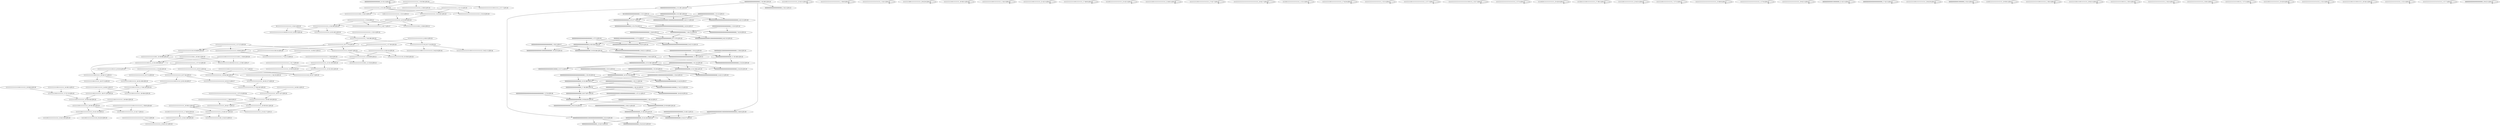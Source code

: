 digraph G {
    "00000000000000000000_15-35:5-LEN:20" -> "00000000000000000000_15-35:5-LEN:20";
    "111111111111111111111111_1-25:44-LEN:24" -> "11111111111111111111_6-27:5-LEN:20";
    "111111111111111111111111_1-25:44-LEN:24" -> "111111111111111111111_6-27:34-LEN:21";
    "11111111111111111111_8-28:14-LEN:20" -> "111111111111111111111_10-30:99-LEN:21";
    "11111111111111111111_8-28:14-LEN:20" -> "11111111111111111110_10-29:6-LEN:20";
    "000000000000000000000000000_1-28:5-LEN:27" -> "00000000000000000000000000000000_10-42:11-LEN:32";
    "000000000000000000000000000_1-28:5-LEN:27" -> "000000000000000000010000000000000_10-42:8-LEN:33";
    "000000000000000000000000000_1-28:5-LEN:27" -> "00000000000000000000_10-29:346-LEN:20";
    "11111011111111111111_22-42:5-LEN:20" -> "11111011111111111111_22-42:5-LEN:20";
    "1111111111111111111111111_1-26:8-LEN:25" -> "1111111111111111111111111_1-26:8-LEN:25";
    "111111111111111101111_12-32:103-LEN:21" -> "111111111111110111111_14-34:111-LEN:21";
    "00000000000000000000_8-27:370-LEN:20" -> "0000000000000000000100000000000000_9-42:6-LEN:34";
    "00000000000000000000_8-27:370-LEN:20" -> "00000000000000000000_9-28:358-LEN:20";
    "00000000000000000000_8-27:370-LEN:20" -> "000000000000000000000000000000000_9-42:15-LEN:33";
    "111111111111111111011_10-30:98-LEN:21" -> "111111111111111101111_12-32:103-LEN:21";
    "111111111111111111011_10-30:98-LEN:21" -> "111111111111111101101111111_12-38:5-LEN:27";
    "00000000000000000000_11-30:360-LEN:20" -> "000000000000000000000000000000_12-42:6-LEN:30";
    "00000000000000000000_11-30:360-LEN:20" -> "00000000000000000000_12-31:362-LEN:20";
    "11111111111111111111111_1-24:5-LEN:23" -> "11111111111111111111111_1-24:5-LEN:23";
    "00000000000000000000000000000000000_1-36:16-LEN:35" -> "00000000000000000000_18-37:397-LEN:20";
    "00000000000000000000000000000000000_1-36:16-LEN:35" -> "000000000000000000000000_18-42:8-LEN:24";
    "11111111111111111111_16-35:117-LEN:20" -> "11111111111111111111_17-36:142-LEN:20";
    "11111111001111111111111_20-42:6-LEN:23" -> "11111111001111111111111_20-42:6-LEN:23";
    "11111111111111111111_1-20:204-LEN:20" -> "11111111111111111111_2-21:201-LEN:20";
    "11111111111111111111_1-20:204-LEN:20" -> "111111111111111111111111_2-26:6-LEN:24";
    "11111111111111111111_1-20:204-LEN:20" -> "11111111111111111110111111_2-27:7-LEN:26";
    "000000000000000000000000_1-25:9-LEN:24" -> "00000000000000000000000000000000000_7-42:9-LEN:35";
    "000000000000000000000000_1-25:9-LEN:24" -> "00000000000000000000_7-26:373-LEN:20";
    "11111111110111111111_18-38:5-LEN:20" -> "11111111110111111111_18-38:5-LEN:20";
    "11111111111111111111_17-36:142-LEN:20" -> "11111111111111111111_18-37:147-LEN:20";
    "11111111111111111111_3-22:202-LEN:20" -> "11111111111111111111_4-23:203-LEN:20";
    "0000000000000000010000000000000000000_1-37:11-LEN:37" -> "00000000000000000000_19-38:416-LEN:20";
    "000000000000000000000000000000000000_1-37:8-LEN:36" -> "00000000000000000000_19-38:416-LEN:20";
    "111111111111101111111111_1-24:5-LEN:24" -> "111111111111101111111111_1-24:5-LEN:24";
    "11111111111101111111111111111111_1-32:7-LEN:32" -> "111111111111111111111_14-34:108-LEN:21";
    "11111111111101111111111111111111_1-32:7-LEN:32" -> "11111111111111111110_14-33:7-LEN:20";
    "11111111111111111011111111_10-36:6-LEN:26" -> "11111111110111111111_17-37:13-LEN:20";
    "11111111111111111111_6-26:5-LEN:20" -> "11111111111111111110_8-27:14-LEN:20";
    "11111111111111111111_6-26:5-LEN:20" -> "11111111111111111111_8-27:170-LEN:20";
    "111111111111110111111_14-34:111-LEN:21" -> "11111111111101111111_16-37:5-LEN:20";
    "111111111111110111111_14-34:111-LEN:21" -> "11111111111101111111_16-35:109-LEN:20";
    "1111111111110111111111_21-42:5-LEN:22" -> "1111111111110111111111_21-42:5-LEN:22";
    "111111111111111111101111_8-32:6-LEN:24" -> "111111111111110111111_14-34:111-LEN:21";
    "000000000000000000000000000000_1-31:14-LEN:30" -> "00000000000000000000000000000_13-42:8-LEN:29";
    "000000000000000000000000000000_1-31:14-LEN:30" -> "0000000000000000000100000_13-37:5-LEN:25";
    "000000000000000000000000000000_1-31:14-LEN:30" -> "00000000000000000000_13-32:364-LEN:20";
    "111111111111111111111111_1-25:5-LEN:24" -> "11111111111111111111_7-26:186-LEN:20";
    "111111111111110111111111_17-40:6-LEN:24" -> "111111111111110111111111_17-40:6-LEN:24";
    "11111111111111111111111111_1-27:15-LEN:26" -> "111111111111111111101111_8-32:6-LEN:24";
    "11111111111111111111111111_1-27:15-LEN:26" -> "111111111111111111111111_8-32:5-LEN:24";
    "111101111111111111111_21-42:5-LEN:21" -> "111101111111111111111_21-42:5-LEN:21";
    "11111111111111111111_19-38:159-LEN:20" -> "1111111111111111111111_20-42:7-LEN:22";
    "11111111111111111111_19-38:159-LEN:20" -> "11111111111111111111_20-39:161-LEN:20";
    "11111111101111111111_19-38:144-LEN:20" -> "11111111011111111111_20-39:146-LEN:20";
    "1111111111111111111111111111111111111_1-38:8-LEN:37" -> "1111111111111111111111_20-42:7-LEN:22";
    "1111111111111111111111111111111111111_1-38:8-LEN:37" -> "11111111111111111111_20-39:161-LEN:20";
    "11111111111111111111_18-37:147-LEN:20" -> "11111111111111111111_19-38:159-LEN:20";
    "00000000000000000000_4-23:377-LEN:20" -> "0000000000000000000000000000000000000_5-42:6-LEN:37";
    "00000000000000000000_4-23:377-LEN:20" -> "000000000000000000000_5-25:374-LEN:21";
    "11111111111111111111_19-39:5-LEN:20" -> "11111111111111111111_19-39:5-LEN:20";
    "11111111101111111111111111_15-40:5-LEN:26" -> "11111111101111111111111111_15-40:5-LEN:26";
    "1111111111011111111111111_17-42:7-LEN:25" -> "1111111111011111111111111_17-42:7-LEN:25";
    "11111111111111111111111111111111_10-42:7-LEN:32" -> "11111111111111111111111111111111_10-42:7-LEN:32";
    "11111111111111111111111111_1-27:12-LEN:26" -> "11111111111111111110_9-28:89-LEN:20";
    "11111111111111111111111111_1-27:12-LEN:26" -> "111111111111111111111111111_9-36:8-LEN:27";
    "11111111111111111111111111_1-27:12-LEN:26" -> "11111111111111111111_9-28:87-LEN:20";
    "00000000000000000000_19-38:416-LEN:20" -> "00000000000000000000_20-39:408-LEN:20";
    "00000000000000000000_19-38:416-LEN:20" -> "0000000000000000000000_20-42:24-LEN:22";
    "11111111111111111111_13-32:105-LEN:20" -> "111111111111111111111_14-34:108-LEN:21";
    "11111111111111111111_13-32:105-LEN:20" -> "11111111111111111110_14-33:7-LEN:20";
    "000000000000000000010000000000000000000_2-40:8-LEN:39" -> "00000000000000000000_22-42:27-LEN:20";
    "000000000000000000010000000000000000000_2-40:8-LEN:39" -> "00000000000000000000_22-41:414-LEN:20";
    "00000000000000000000000000000000000000_1-39:21-LEN:38" -> "00000000000000000000_21-40:429-LEN:20";
    "1111011111111111111111_1-22:5-LEN:22" -> "1111011111111111111111_1-22:5-LEN:22";
    "111111111111111111111_14-36:5-LEN:21" -> "1111111111111111111111111_17-42:12-LEN:25";
    "1111111111011111111111111_17-42:6-LEN:25" -> "1111111111011111111111111_17-42:6-LEN:25";
    "00000000000000000000000000000000_1-33:19-LEN:32" -> "000000000000000000000000000_15-42:8-LEN:27";
    "00000000000000000000000000000000_1-33:19-LEN:32" -> "000000000000000000000_15-35:396-LEN:21";
    "000000000000000000010000000000000000000_3-41:6-LEN:39" -> "00000000000000000000_23-42:413-LEN:20";
    "000000000000000000010000000000000000000_3-41:6-LEN:39" -> "00000000000000000001_23-42:5-LEN:20";
    "111111111111111111111_1-22:5-LEN:21" -> "111111111111111111111_1-22:5-LEN:21";
    "111111111011111111111111111_1-27:7-LEN:27" -> "111111111011111111111111111_1-27:7-LEN:27";
    "00000000000000000000_12-31:362-LEN:20" -> "00000000000000000000000000000_13-42:8-LEN:29";
    "00000000000000000000_12-31:362-LEN:20" -> "0000000000000000000100000_13-37:5-LEN:25";
    "00000000000000000000_12-31:362-LEN:20" -> "00000000000000000000_13-32:364-LEN:20";
    "1111111111111111111111111101111_1-32:7-LEN:31" -> "1111111111111111111111111101111_1-32:7-LEN:31";
    "1111111111111111111111111_1-27:5-LEN:25" -> "1111111111111111111111111_1-27:5-LEN:25";
    "00000000000000000000_14-33:378-LEN:20" -> "000000000000000000000000000_15-42:8-LEN:27";
    "00000000000000000000_14-33:378-LEN:20" -> "000000000000000000000_15-35:396-LEN:21";
    "111101011111111111111_22-42:6-LEN:21" -> "111101011111111111111_22-42:6-LEN:21";
    "11110111111011111111111_17-39:5-LEN:23" -> "11110111111011111111111_17-39:5-LEN:23";
    "11111111110111111111_17-37:13-LEN:20" -> "11111111101111111111_19-38:144-LEN:20";
    "00000000000000000000_3-22:382-LEN:20" -> "00000000000000000000_4-23:377-LEN:20";
    "00000000000000000000_3-22:382-LEN:20" -> "00000000000000000000000000000000000000_4-42:15-LEN:38";
    "00000000000000000000_3-22:382-LEN:20" -> "000000000000000000010000000000000000000_4-42:11-LEN:39";
    "111111111111111111111_6-27:34-LEN:21" -> "111111111111111111101111111_8-35:18-LEN:27";
    "111111111111111111111_6-27:34-LEN:21" -> "111111111111111111111111111_8-35:21-LEN:27";
    "11111111111111111111_21-40:147-LEN:20" -> "111111111111111111101_22-42:5-LEN:21";
    "11111111111111111111_21-40:147-LEN:20" -> "11111111111111111111_22-41:149-LEN:20";
    "11111101111111111111_22-42:5-LEN:20" -> "11111101111111111111_22-42:5-LEN:20";
    "1101111111111111111111_1-22:5-LEN:22" -> "11111111111111111111_4-23:203-LEN:20";
    "11111111111111111110_8-28:14-LEN:20" -> "111111111111111111011_10-30:98-LEN:21";
    "11111111111111111111_1-21:12-LEN:20" -> "11111111111111111111_3-22:202-LEN:20";
    "11111111111111111111_1-21:12-LEN:20" -> "1111111111111111111011_3-24:5-LEN:22";
    "11111111111111111111_1-21:12-LEN:20" -> "1111111111111111111111111111_3-31:6-LEN:28";
    "11111111111111111111_22-41:149-LEN:20" -> "11111111111111111111_23-42:151-LEN:20";
    "11111111111111111011_10-30:5-LEN:20" -> "111111111111111101111_12-32:103-LEN:21";
    "11111111111111111011_10-30:5-LEN:20" -> "111111111111111101101111111_12-38:5-LEN:27";
    "111111101111111111111_7-27:5-LEN:21" -> "111111101111111111111_7-27:5-LEN:21";
    "11111111111111111110_9-28:89-LEN:20" -> "111111111111111111011_10-30:98-LEN:21";
    "00000000000000000000_18-37:397-LEN:20" -> "00000000000000000000_19-38:416-LEN:20";
    "111111111111111111111111111_13-40:6-LEN:27" -> "111111111111111111111111111_13-40:6-LEN:27";
    "111111111111111111111111_8-32:5-LEN:24" -> "111111111111111111111_14-34:108-LEN:21";
    "111111111111111111111111_8-32:5-LEN:24" -> "11111111111111111110_14-33:7-LEN:20";
    "111111111111111111111111111111_1-31:7-LEN:30" -> "11111111111111111111111111111_13-42:6-LEN:29";
    "111111111111111111111111111111_1-31:7-LEN:30" -> "11111111111111111111_13-32:105-LEN:20";
    "1111111111111111111111111_1-27:6-LEN:25" -> "1111111111111111111111111_1-27:6-LEN:25";
    "11111111111111111110_8-27:14-LEN:20" -> "1111111111111111110011111111111111_9-42:9-LEN:34";
    "11111111111111111110_8-27:14-LEN:20" -> "1111111111111111110111111111111111_9-42:11-LEN:34";
    "00000000010000000000000000000_1-29:8-LEN:29" -> "00000000000000000000_11-30:360-LEN:20";
    "00000000010000000000000000000_1-29:8-LEN:29" -> "0000000000000000000000000000000_11-42:5-LEN:31";
    "111101111111111111111111_17-40:6-LEN:24" -> "111111111111111111101_22-42:5-LEN:21";
    "111101111111111111111111_17-40:6-LEN:24" -> "11111111111111111111_22-41:149-LEN:20";
    "111111111111111111101111111_8-35:18-LEN:27" -> "11111111111011111111_17-36:128-LEN:20";
    "11111111011111111111_20-39:146-LEN:20" -> "111111101111111111111_21-41:152-LEN:21";
    "11111111011111111111_20-39:146-LEN:20" -> "111111101111111111111_21-42:7-LEN:21";
    "1111111111111111111111_19-42:5-LEN:22" -> "1111111111111111111111_19-42:5-LEN:22";
    "1111111111111111111111_1-23:6-LEN:22" -> "1111111111111111111011_5-26:6-LEN:22";
    "1111111111111111111111_1-23:6-LEN:22" -> "1111111111111111111111111111111111111_5-42:7-LEN:37";
    "1111111111111111111111_1-23:6-LEN:22" -> "11111111111111111111_5-24:194-LEN:20";
    "11111111111011111111_17-36:128-LEN:20" -> "11111111110111111111_18-39:6-LEN:20";
    "11111111111011111111_17-36:128-LEN:20" -> "11111111110111111111_18-37:129-LEN:20";
    "00000000000000000000_20-39:408-LEN:20" -> "00000000000000000000_21-40:429-LEN:20";
    "0000000000000100000000_21-42:5-LEN:22" -> "0000000000000100000000_21-42:5-LEN:22";
    "11111111111111111111111111111111_1-34:10-LEN:32" -> "11111111111111111111_16-35:117-LEN:20";
    "11111111110111111111_18-37:129-LEN:20" -> "11111111101111111111_19-38:144-LEN:20";
    "0000000000000000000000000000_2-30:6-LEN:28" -> "000000000000000000000000000000_12-42:6-LEN:30";
    "0000000000000000000000000000_2-30:6-LEN:28" -> "00000000000000000000_12-31:362-LEN:20";
    "0000000000000000000000000_17-42:5-LEN:25" -> "0000000000000000000000000_17-42:5-LEN:25";
    "11111111111111111111_2-21:201-LEN:20" -> "11111111111111111111_3-22:202-LEN:20";
    "11111111111111111111_2-21:201-LEN:20" -> "1111111111111111111011_3-24:5-LEN:22";
    "11111111111111111111_2-21:201-LEN:20" -> "1111111111111111111111111111_3-31:6-LEN:28";
    "11111111111111111111_6-25:185-LEN:20" -> "11111111111111111111_7-26:186-LEN:20";
    "11111111111111111111_12-31:103-LEN:20" -> "11111111111111111111111111111_13-42:6-LEN:29";
    "11111111111111111111_12-31:103-LEN:20" -> "11111111111111111111_13-32:105-LEN:20";
    "1111111111101111111111111_18-42:8-LEN:25" -> "1111111111101111111111111_18-42:8-LEN:25";
    "00000000000010000000_5-24:5-LEN:20" -> "00000000000010000000_5-24:5-LEN:20";
    "00000000000000000000_7-26:373-LEN:20" -> "00000000000000000000_8-27:370-LEN:20";
    "00000000000000000000_7-26:373-LEN:20" -> "00000000000000000001000000000000000_8-42:10-LEN:35";
    "0000000000000000000000000000000000_1-35:11-LEN:34" -> "00000000000000000001000000_17-42:13-LEN:26";
    "0000000000000000000000000000000000_1-35:11-LEN:34" -> "00000000000000000000_17-36:389-LEN:20";
    "1111111111111011111111_14-36:5-LEN:22" -> "11111111110111111111_18-39:6-LEN:20";
    "1111111111111011111111_14-36:5-LEN:22" -> "11111111110111111111_18-37:129-LEN:20";
    "0000000000000000000000000_15-40:5-LEN:25" -> "00000000000000000000_22-42:27-LEN:20";
    "0000000000000000000000000_15-40:5-LEN:25" -> "00000000000000000000_22-41:414-LEN:20";
    "111111111111111111111_10-30:99-LEN:21" -> "11111111111111111111_12-31:103-LEN:20";
    "111111111111111111111_10-30:99-LEN:21" -> "1111111111111111111011_12-33:6-LEN:22";
    "0000000000000000000000000000000000000_1-38:14-LEN:37" -> "00000000000000000000_20-39:408-LEN:20";
    "0000000000000000000000000000000000000_1-38:14-LEN:37" -> "0000000000000000000000_20-42:24-LEN:22";
    "111011111111111111111_19-39:5-LEN:21" -> "111011111111111111111_19-39:5-LEN:21";
    "111111111101111111111111111011_1-30:8-LEN:30" -> "111111111111111101111_12-32:103-LEN:21";
    "111111111101111111111111111011_1-30:8-LEN:30" -> "111111111111111101101111111_12-38:5-LEN:27";
    "111111111111111111111111111_9-36:8-LEN:27" -> "1111111111111111111111111_17-42:12-LEN:25";
    "11111111111111111011111111_1-26:5-LEN:26" -> "11111111111111111011111111_1-26:5-LEN:26";
    "111111111011110111111111_19-42:5-LEN:24" -> "111111111011110111111111_19-42:5-LEN:24";
    "000000000000000000000_1-22:15-LEN:21" -> "00000000000000000000_4-23:377-LEN:20";
    "000000000000000000000_1-22:15-LEN:21" -> "00000000000000000000000000000000000000_4-42:15-LEN:38";
    "000000000000000000000_1-22:15-LEN:21" -> "000000000000000000010000000000000000000_4-42:11-LEN:39";
    "00000000000000000000_21-40:429-LEN:20" -> "00000000000000000000_22-42:27-LEN:20";
    "00000000000000000000_21-40:429-LEN:20" -> "00000000000000000000_22-41:414-LEN:20";
    "000000000000000000000_15-35:396-LEN:21" -> "00000000000000000001000000_17-42:13-LEN:26";
    "000000000000000000000_15-35:396-LEN:21" -> "00000000000000000000_17-36:389-LEN:20";
    "11111111111111101111_1-20:5-LEN:20" -> "11111111111111101111_1-20:5-LEN:20";
    "111111111111111111111_14-34:108-LEN:21" -> "11111111111111111111_16-35:117-LEN:20";
    "111111111111111111111111111111111111_1-37:13-LEN:36" -> "11111111111111111111_19-38:159-LEN:20";
    "1111111111111111111111_1-24:5-LEN:22" -> "1111111111111111111111_1-24:5-LEN:22";
    "00000000000000000000_17-36:389-LEN:20" -> "00000000000000000000_18-37:397-LEN:20";
    "00000000000000000000_17-36:389-LEN:20" -> "000000000000000000000000_18-42:8-LEN:24";
    "00000000000000000000_1-20:383-LEN:20" -> "000000000000000000010000000000000000000_2-40:8-LEN:39";
    "00000000000000000000_1-20:383-LEN:20" -> "00000000000000000000_2-21:381-LEN:20";
    "00000000000000000000_1-20:383-LEN:20" -> "0000000000000000000000_2-24:5-LEN:22";
    "000000000000010000000000000000000_1-33:6-LEN:33" -> "000000000000000000000000000_15-42:8-LEN:27";
    "000000000000010000000000000000000_1-33:6-LEN:33" -> "000000000000000000000_15-35:396-LEN:21";
    "11111111101111111111_18-38:6-LEN:20" -> "11111111011111111111_20-39:146-LEN:20";
    "00000000000000000000_2-21:381-LEN:20" -> "000000000000000000010000000000000000000_3-41:6-LEN:39";
    "00000000000000000000_2-21:381-LEN:20" -> "00000000000000000000_3-22:382-LEN:20";
    "111111111111111111111_3-26:5-LEN:21" -> "111111111111111111111_3-26:5-LEN:21";
    "01111111111111111111_5-24:5-LEN:20" -> "111111111111111111101011111111_6-36:5-LEN:30";
    "01111111111111111111_5-24:5-LEN:20" -> "11111111111111111111_6-25:185-LEN:20";
    "111111111111111101111_7-27:5-LEN:21" -> "111111111111111101111_7-27:5-LEN:21";
    "11111101111111111111_22-42:6-LEN:20" -> "11111101111111111111_22-42:6-LEN:20";
    "11111111111111111111111_1-25:5-LEN:23" -> "11111111111111111111111_1-25:5-LEN:23";
    "11111111111111111111_7-26:186-LEN:20" -> "11111111111111111110_8-27:14-LEN:20";
    "11111111111111111111_7-26:186-LEN:20" -> "11111111111111111111_8-27:170-LEN:20";
    "1111111111111111111111_14-36:5-LEN:22" -> "11111111111111111111_18-37:147-LEN:20";
    "11111111111111111111111111011111111111_1-39:8-LEN:38" -> "111111101111111111111_21-41:152-LEN:21";
    "11111111111111111111111111011111111111_1-39:8-LEN:38" -> "111111101111111111111_21-42:7-LEN:21";
    "0010000000000000000000_1-22:5-LEN:22" -> "00000000000000000000_4-23:377-LEN:20";
    "0010000000000000000000_1-22:5-LEN:22" -> "00000000000000000000000000000000000000_4-42:15-LEN:38";
    "0010000000000000000000_1-22:5-LEN:22" -> "000000000000000000010000000000000000000_4-42:11-LEN:39";
    "00000000000000000000_9-28:358-LEN:20" -> "00000000000000000000000000000000_10-42:11-LEN:32";
    "00000000000000000000_9-28:358-LEN:20" -> "000000000000000000010000000000000_10-42:8-LEN:33";
    "00000000000000000000_9-28:358-LEN:20" -> "00000000000000000000_10-29:346-LEN:20";
    "1111111111101111110111111_10-34:5-LEN:25" -> "1111111111101111110111111_10-34:5-LEN:25";
    "11111111111111111111_1-22:5-LEN:20" -> "11111111111111111111_1-22:5-LEN:20";
    "0000000000000000000000000000_1-29:10-LEN:28" -> "00000000000000000000_11-30:360-LEN:20";
    "0000000000000000000000000000_1-29:10-LEN:28" -> "0000000000000000000000000000000_11-42:5-LEN:31";
    "0000000000000000000000000_1-26:8-LEN:25" -> "00000000000000000000_8-27:370-LEN:20";
    "0000000000000000000000000_1-26:8-LEN:25" -> "00000000000000000001000000000000000_8-42:10-LEN:35";
    "1111111111111111111111111_1-27:7-LEN:25" -> "1111111111111111111111111_1-27:7-LEN:25";
    "00000000000000000000_13-32:364-LEN:20" -> "00000000000000000000_14-33:378-LEN:20";
    "00000000000000000000_13-32:364-LEN:20" -> "0000000000000000000000000000_14-42:12-LEN:28";
    "111111111111111111111111111_8-35:21-LEN:27" -> "11111111111111111111_17-36:142-LEN:20";
    "00000000000000000000000_19-42:5-LEN:23" -> "00000000000000000000000_19-42:5-LEN:23";
    "11111111111111111111_20-39:161-LEN:20" -> "111111111111111111111_21-42:17-LEN:21";
    "11111111111111111111_20-39:161-LEN:20" -> "11111111111111111111_21-40:147-LEN:20";
    "11111111111111111111111111111_1-30:9-LEN:29" -> "11111111111111111111_12-31:103-LEN:20";
    "11111111111111111111111111111_1-30:9-LEN:29" -> "1111111111111111111011_12-33:6-LEN:22";
    "111111111111011111111_14-36:5-LEN:21" -> "11111111110111111111_17-37:13-LEN:20";
    "11111111111111111111_4-23:203-LEN:20" -> "1111111111111111111011_5-26:6-LEN:22";
    "11111111111111111111_4-23:203-LEN:20" -> "1111111111111111111111111111111111111_5-42:7-LEN:37";
    "11111111111111111111_4-23:203-LEN:20" -> "11111111111111111111_5-24:194-LEN:20";
    "1111111111111111111111111111_13-41:5-LEN:28" -> "11111111111111111111_23-42:151-LEN:20";
    "111111101111111111111_21-41:152-LEN:21" -> "11111011111111111110_23-42:6-LEN:20";
    "111111101111111111111_21-41:152-LEN:21" -> "11111011111111111111_23-42:150-LEN:20";
    "11111111111111111111_9-28:87-LEN:20" -> "111111111111111111111_10-30:99-LEN:21";
    "11111111111111111111_9-28:87-LEN:20" -> "11111111111111111110_10-29:6-LEN:20";
    "11111111111111111111_19-39:5-LEN:20" -> "111111111111111111111_21-42:17-LEN:21";
    "11111111111111111111_19-39:5-LEN:20" -> "11111111111111111111_21-40:147-LEN:20";
    "11111111111111111111111111_1-27:36-LEN:26" -> "11111111111111111111_8-28:14-LEN:20";
    "11111111111111111111111111_1-27:36-LEN:26" -> "11111111111111111110_8-28:14-LEN:20";
    "00000000000010000000000000000000_1-32:5-LEN:32" -> "00000000000000000000_14-33:378-LEN:20";
    "00000000000010000000000000000000_1-32:5-LEN:32" -> "0000000000000000000000000000_14-42:12-LEN:28";
    "11111111111101111111_16-35:109-LEN:20" -> "11111111111011111111_17-36:128-LEN:20";
    "0000000000000000000000000000000_1-32:20-LEN:31" -> "00000000000000000000_14-33:378-LEN:20";
    "0000000000000000000000000000000_1-32:20-LEN:31" -> "0000000000000000000000000000_14-42:12-LEN:28";
    "11111111111111111111_8-27:170-LEN:20" -> "11111111111111111110_9-28:89-LEN:20";
    "11111111111111111111_8-27:170-LEN:20" -> "111111111111111111111111111_9-36:8-LEN:27";
    "11111111111111111111_8-27:170-LEN:20" -> "11111111111111111111_9-28:87-LEN:20";
    "11111111111111111111_5-24:194-LEN:20" -> "111111111111111111101011111111_6-36:5-LEN:30";
    "11111111111111111111_5-24:194-LEN:20" -> "11111111111111111111_6-25:185-LEN:20";
    "000000010000000000000000000_1-27:5-LEN:27" -> "0000000000000000000100000000000000_9-42:6-LEN:34";
    "000000010000000000000000000_1-27:5-LEN:27" -> "00000000000000000000_9-28:358-LEN:20";
    "000000010000000000000000000_1-27:5-LEN:27" -> "000000000000000000000000000000000_9-42:15-LEN:33";
    "00000000000000000000_22-41:414-LEN:20" -> "00000000000000000000_23-42:413-LEN:20";
    "00000000000000000000_22-41:414-LEN:20" -> "00000000000000000001_23-42:5-LEN:20";
    "00000000000000000000_10-29:346-LEN:20" -> "00000000000000000000_11-30:360-LEN:20";
    "00000000000000000000_10-29:346-LEN:20" -> "0000000000000000000000000000000_11-42:5-LEN:31";
    "00000000000000000000000000_1-27:5-LEN:26" -> "0000000000000000000100000000000000_9-42:6-LEN:34";
    "00000000000000000000000000_1-27:5-LEN:26" -> "00000000000000000000_9-28:358-LEN:20";
    "00000000000000000000000000_1-27:5-LEN:26" -> "000000000000000000000000000000000_9-42:15-LEN:33";
    "000000000000000000000_5-25:374-LEN:21" -> "00000000000000000000000000000000000_7-42:9-LEN:35";
    "000000000000000000000_5-25:374-LEN:21" -> "00000000000000000000_7-26:373-LEN:20";
}
